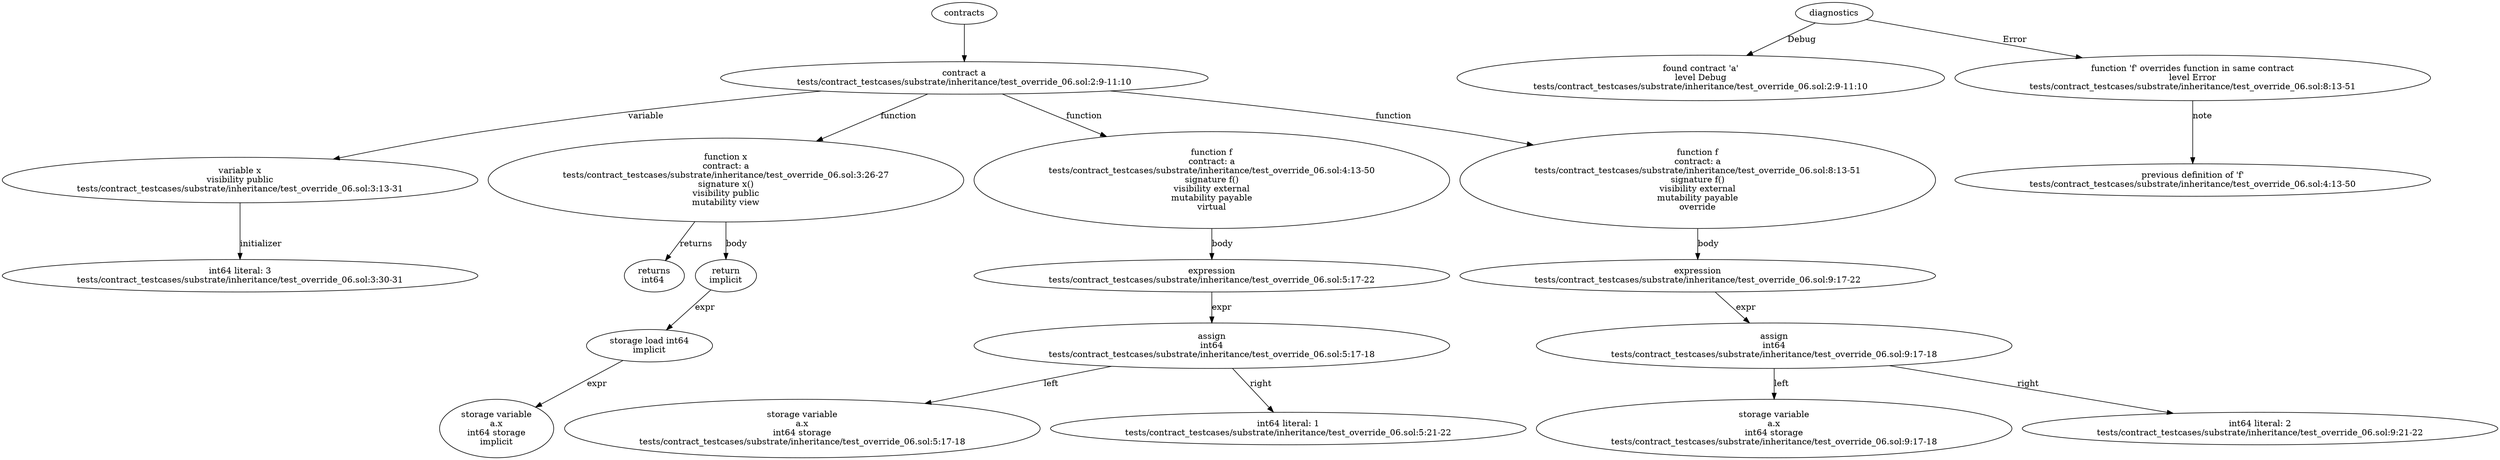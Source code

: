 strict digraph "tests/contract_testcases/substrate/inheritance/test_override_06.sol" {
	contract [label="contract a\ntests/contract_testcases/substrate/inheritance/test_override_06.sol:2:9-11:10"]
	var [label="variable x\nvisibility public\ntests/contract_testcases/substrate/inheritance/test_override_06.sol:3:13-31"]
	number_literal [label="int64 literal: 3\ntests/contract_testcases/substrate/inheritance/test_override_06.sol:3:30-31"]
	x [label="function x\ncontract: a\ntests/contract_testcases/substrate/inheritance/test_override_06.sol:3:26-27\nsignature x()\nvisibility public\nmutability view"]
	returns [label="returns\nint64 "]
	return [label="return\nimplicit"]
	storage_load [label="storage load int64\nimplicit"]
	storage_var [label="storage variable\na.x\nint64 storage\nimplicit"]
	f [label="function f\ncontract: a\ntests/contract_testcases/substrate/inheritance/test_override_06.sol:4:13-50\nsignature f()\nvisibility external\nmutability payable\nvirtual"]
	expr [label="expression\ntests/contract_testcases/substrate/inheritance/test_override_06.sol:5:17-22"]
	assign [label="assign\nint64\ntests/contract_testcases/substrate/inheritance/test_override_06.sol:5:17-18"]
	storage_var_12 [label="storage variable\na.x\nint64 storage\ntests/contract_testcases/substrate/inheritance/test_override_06.sol:5:17-18"]
	number_literal_13 [label="int64 literal: 1\ntests/contract_testcases/substrate/inheritance/test_override_06.sol:5:21-22"]
	f_14 [label="function f\ncontract: a\ntests/contract_testcases/substrate/inheritance/test_override_06.sol:8:13-51\nsignature f()\nvisibility external\nmutability payable\noverride"]
	expr_15 [label="expression\ntests/contract_testcases/substrate/inheritance/test_override_06.sol:9:17-22"]
	assign_16 [label="assign\nint64\ntests/contract_testcases/substrate/inheritance/test_override_06.sol:9:17-18"]
	storage_var_17 [label="storage variable\na.x\nint64 storage\ntests/contract_testcases/substrate/inheritance/test_override_06.sol:9:17-18"]
	number_literal_18 [label="int64 literal: 2\ntests/contract_testcases/substrate/inheritance/test_override_06.sol:9:21-22"]
	diagnostic [label="found contract 'a'\nlevel Debug\ntests/contract_testcases/substrate/inheritance/test_override_06.sol:2:9-11:10"]
	diagnostic_21 [label="function 'f' overrides function in same contract\nlevel Error\ntests/contract_testcases/substrate/inheritance/test_override_06.sol:8:13-51"]
	note [label="previous definition of 'f'\ntests/contract_testcases/substrate/inheritance/test_override_06.sol:4:13-50"]
	contracts -> contract
	contract -> var [label="variable"]
	var -> number_literal [label="initializer"]
	contract -> x [label="function"]
	x -> returns [label="returns"]
	x -> return [label="body"]
	return -> storage_load [label="expr"]
	storage_load -> storage_var [label="expr"]
	contract -> f [label="function"]
	f -> expr [label="body"]
	expr -> assign [label="expr"]
	assign -> storage_var_12 [label="left"]
	assign -> number_literal_13 [label="right"]
	contract -> f_14 [label="function"]
	f_14 -> expr_15 [label="body"]
	expr_15 -> assign_16 [label="expr"]
	assign_16 -> storage_var_17 [label="left"]
	assign_16 -> number_literal_18 [label="right"]
	diagnostics -> diagnostic [label="Debug"]
	diagnostics -> diagnostic_21 [label="Error"]
	diagnostic_21 -> note [label="note"]
}
